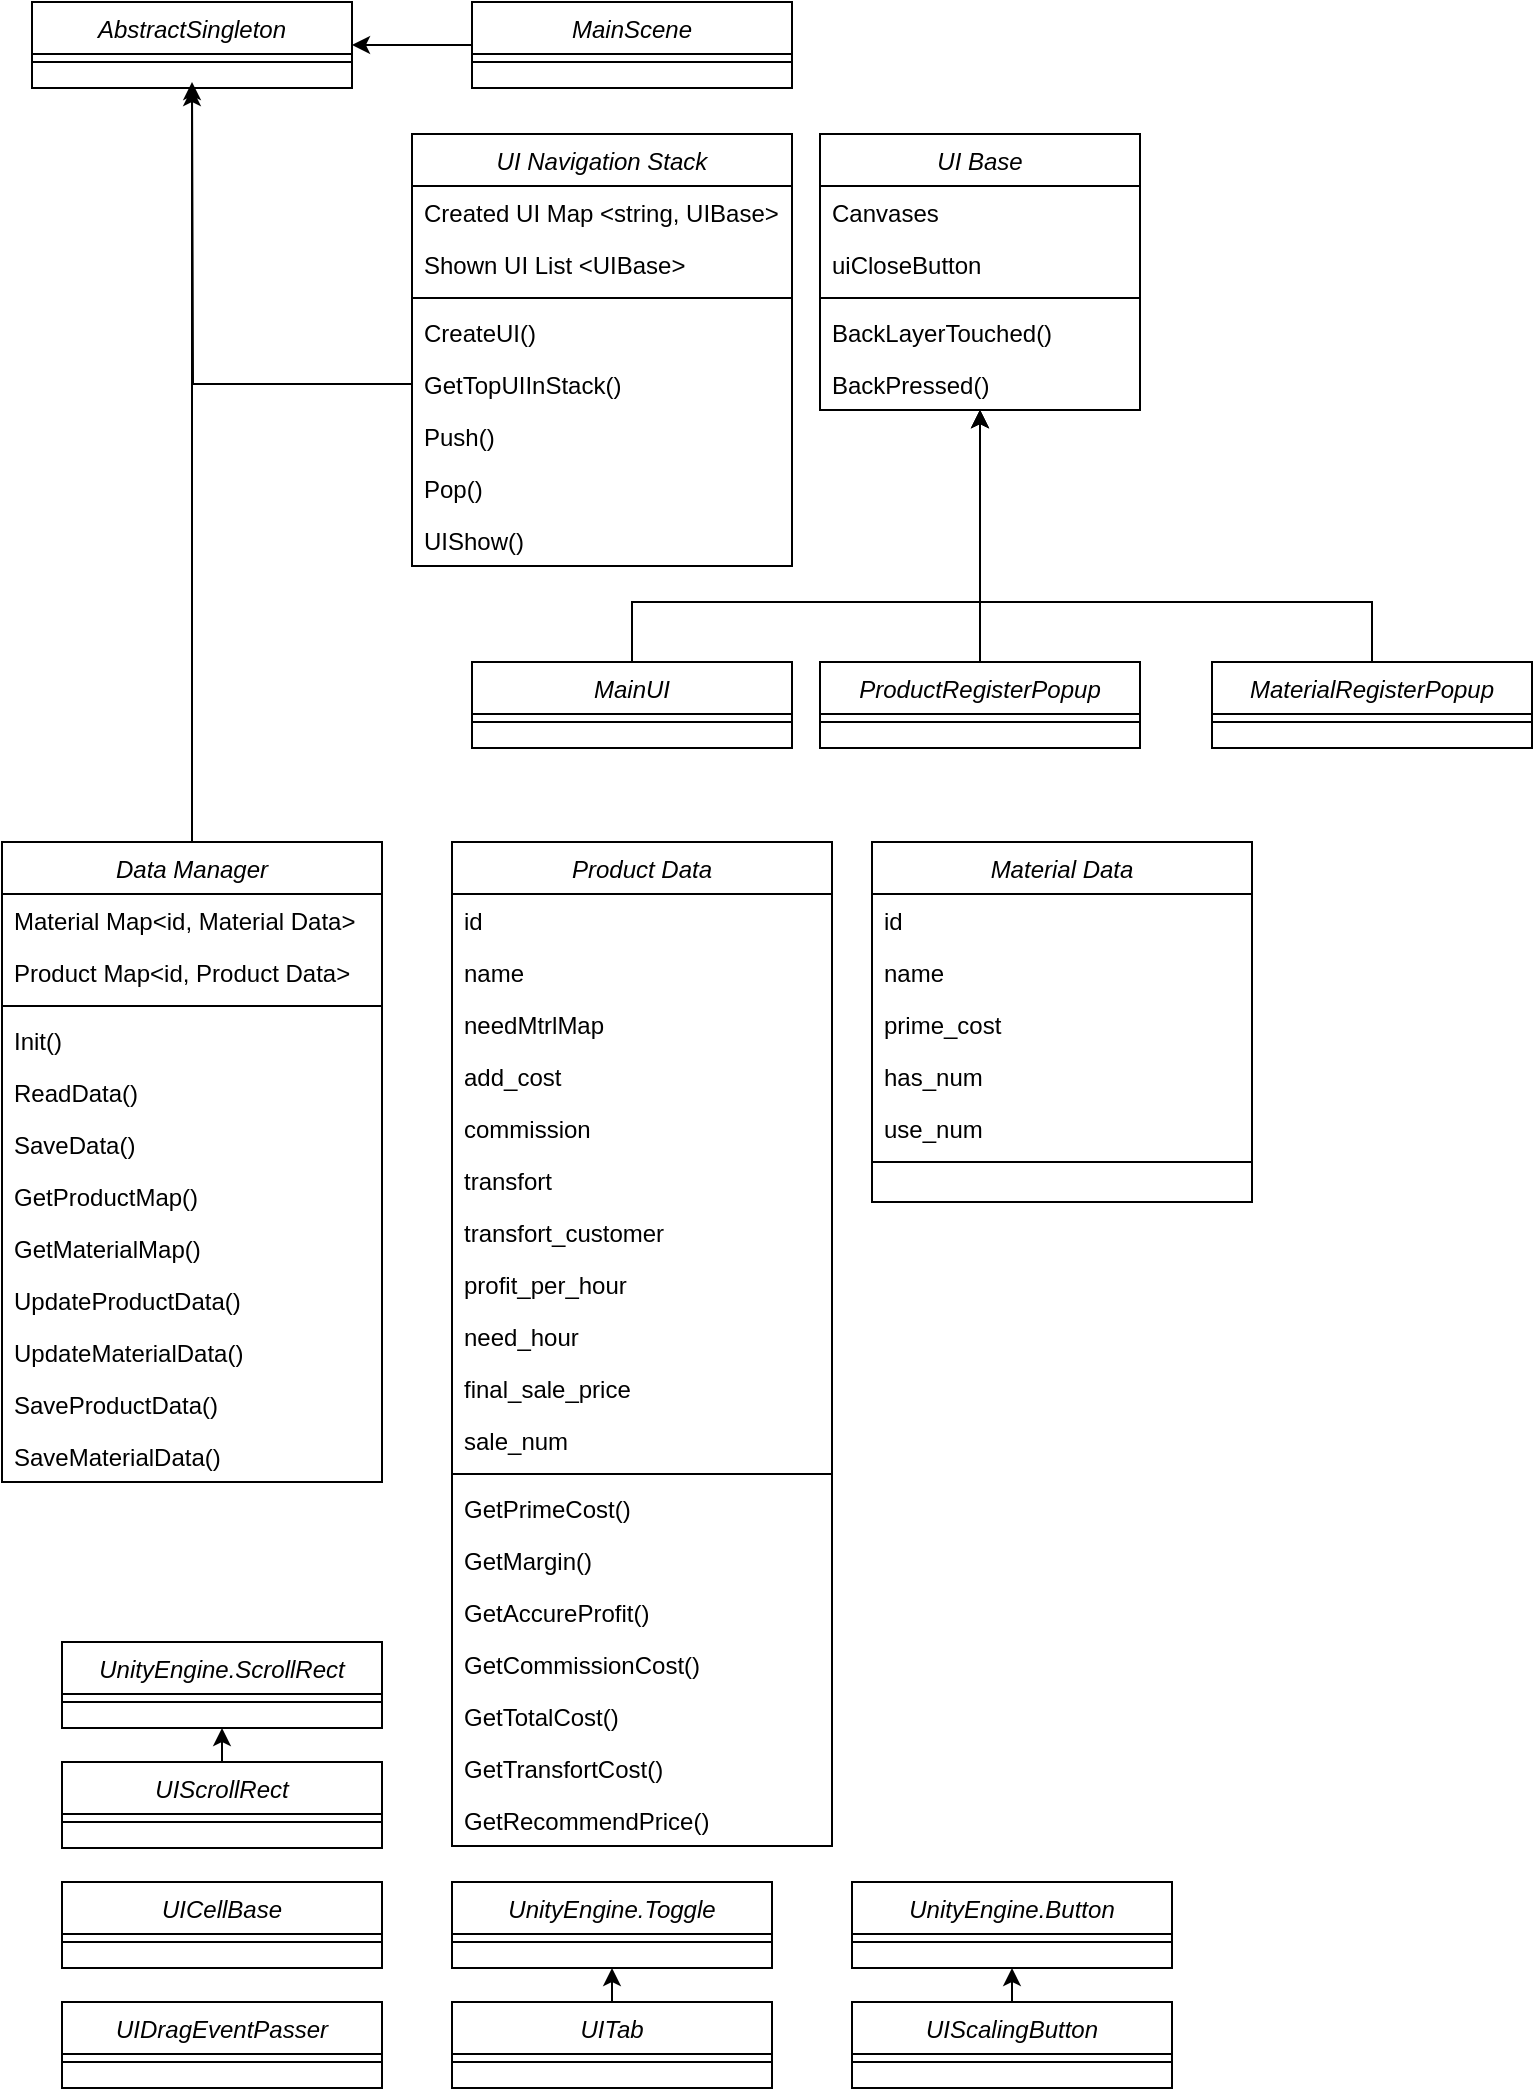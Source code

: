 <mxfile version="13.9.2" type="device"><diagram id="C5RBs43oDa-KdzZeNtuy" name="Page-1"><mxGraphModel dx="1609" dy="637" grid="1" gridSize="10" guides="1" tooltips="1" connect="1" arrows="1" fold="1" page="1" pageScale="1" pageWidth="827" pageHeight="1169" math="0" shadow="0"><root><mxCell id="WIyWlLk6GJQsqaUBKTNV-0"/><mxCell id="WIyWlLk6GJQsqaUBKTNV-1" parent="WIyWlLk6GJQsqaUBKTNV-0"/><mxCell id="NeeRvgZz9x9uVV_H_K7T-0" value="UI Navigation Stack" style="swimlane;fontStyle=2;align=center;verticalAlign=top;childLayout=stackLayout;horizontal=1;startSize=26;horizontalStack=0;resizeParent=1;resizeLast=0;collapsible=1;marginBottom=0;rounded=0;shadow=0;strokeWidth=1;" vertex="1" parent="WIyWlLk6GJQsqaUBKTNV-1"><mxGeometry x="-570" y="96" width="190" height="216" as="geometry"><mxRectangle x="230" y="140" width="160" height="26" as="alternateBounds"/></mxGeometry></mxCell><mxCell id="NeeRvgZz9x9uVV_H_K7T-1" value="Created UI Map &lt;string, UIBase&gt;" style="text;align=left;verticalAlign=top;spacingLeft=4;spacingRight=4;overflow=hidden;rotatable=0;points=[[0,0.5],[1,0.5]];portConstraint=eastwest;" vertex="1" parent="NeeRvgZz9x9uVV_H_K7T-0"><mxGeometry y="26" width="190" height="26" as="geometry"/></mxCell><mxCell id="NeeRvgZz9x9uVV_H_K7T-2" value="Shown UI List &lt;UIBase&gt;" style="text;align=left;verticalAlign=top;spacingLeft=4;spacingRight=4;overflow=hidden;rotatable=0;points=[[0,0.5],[1,0.5]];portConstraint=eastwest;rounded=0;shadow=0;html=0;" vertex="1" parent="NeeRvgZz9x9uVV_H_K7T-0"><mxGeometry y="52" width="190" height="26" as="geometry"/></mxCell><mxCell id="NeeRvgZz9x9uVV_H_K7T-4" value="" style="line;html=1;strokeWidth=1;align=left;verticalAlign=middle;spacingTop=-1;spacingLeft=3;spacingRight=3;rotatable=0;labelPosition=right;points=[];portConstraint=eastwest;" vertex="1" parent="NeeRvgZz9x9uVV_H_K7T-0"><mxGeometry y="78" width="190" height="8" as="geometry"/></mxCell><mxCell id="NeeRvgZz9x9uVV_H_K7T-5" value="CreateUI()&#10;" style="text;align=left;verticalAlign=top;spacingLeft=4;spacingRight=4;overflow=hidden;rotatable=0;points=[[0,0.5],[1,0.5]];portConstraint=eastwest;" vertex="1" parent="NeeRvgZz9x9uVV_H_K7T-0"><mxGeometry y="86" width="190" height="26" as="geometry"/></mxCell><mxCell id="NeeRvgZz9x9uVV_H_K7T-6" value="GetTopUIInStack()" style="text;align=left;verticalAlign=top;spacingLeft=4;spacingRight=4;overflow=hidden;rotatable=0;points=[[0,0.5],[1,0.5]];portConstraint=eastwest;" vertex="1" parent="NeeRvgZz9x9uVV_H_K7T-0"><mxGeometry y="112" width="190" height="26" as="geometry"/></mxCell><mxCell id="NeeRvgZz9x9uVV_H_K7T-10" value="Push()" style="text;align=left;verticalAlign=top;spacingLeft=4;spacingRight=4;overflow=hidden;rotatable=0;points=[[0,0.5],[1,0.5]];portConstraint=eastwest;" vertex="1" parent="NeeRvgZz9x9uVV_H_K7T-0"><mxGeometry y="138" width="190" height="26" as="geometry"/></mxCell><mxCell id="NeeRvgZz9x9uVV_H_K7T-9" value="Pop()" style="text;align=left;verticalAlign=top;spacingLeft=4;spacingRight=4;overflow=hidden;rotatable=0;points=[[0,0.5],[1,0.5]];portConstraint=eastwest;" vertex="1" parent="NeeRvgZz9x9uVV_H_K7T-0"><mxGeometry y="164" width="190" height="26" as="geometry"/></mxCell><mxCell id="NeeRvgZz9x9uVV_H_K7T-8" value="UIShow()" style="text;align=left;verticalAlign=top;spacingLeft=4;spacingRight=4;overflow=hidden;rotatable=0;points=[[0,0.5],[1,0.5]];portConstraint=eastwest;" vertex="1" parent="NeeRvgZz9x9uVV_H_K7T-0"><mxGeometry y="190" width="190" height="26" as="geometry"/></mxCell><mxCell id="NeeRvgZz9x9uVV_H_K7T-11" value="UI Base" style="swimlane;fontStyle=2;align=center;verticalAlign=top;childLayout=stackLayout;horizontal=1;startSize=26;horizontalStack=0;resizeParent=1;resizeLast=0;collapsible=1;marginBottom=0;rounded=0;shadow=0;strokeWidth=1;" vertex="1" parent="WIyWlLk6GJQsqaUBKTNV-1"><mxGeometry x="-366" y="96" width="160" height="138" as="geometry"><mxRectangle x="254" y="290" width="160" height="26" as="alternateBounds"/></mxGeometry></mxCell><mxCell id="NeeRvgZz9x9uVV_H_K7T-12" value="Canvases" style="text;align=left;verticalAlign=top;spacingLeft=4;spacingRight=4;overflow=hidden;rotatable=0;points=[[0,0.5],[1,0.5]];portConstraint=eastwest;" vertex="1" parent="NeeRvgZz9x9uVV_H_K7T-11"><mxGeometry y="26" width="160" height="26" as="geometry"/></mxCell><mxCell id="NeeRvgZz9x9uVV_H_K7T-13" value="uiCloseButton" style="text;align=left;verticalAlign=top;spacingLeft=4;spacingRight=4;overflow=hidden;rotatable=0;points=[[0,0.5],[1,0.5]];portConstraint=eastwest;rounded=0;shadow=0;html=0;" vertex="1" parent="NeeRvgZz9x9uVV_H_K7T-11"><mxGeometry y="52" width="160" height="26" as="geometry"/></mxCell><mxCell id="NeeRvgZz9x9uVV_H_K7T-15" value="" style="line;html=1;strokeWidth=1;align=left;verticalAlign=middle;spacingTop=-1;spacingLeft=3;spacingRight=3;rotatable=0;labelPosition=right;points=[];portConstraint=eastwest;" vertex="1" parent="NeeRvgZz9x9uVV_H_K7T-11"><mxGeometry y="78" width="160" height="8" as="geometry"/></mxCell><mxCell id="NeeRvgZz9x9uVV_H_K7T-16" value="BackLayerTouched()" style="text;align=left;verticalAlign=top;spacingLeft=4;spacingRight=4;overflow=hidden;rotatable=0;points=[[0,0.5],[1,0.5]];portConstraint=eastwest;" vertex="1" parent="NeeRvgZz9x9uVV_H_K7T-11"><mxGeometry y="86" width="160" height="26" as="geometry"/></mxCell><mxCell id="NeeRvgZz9x9uVV_H_K7T-20" value="BackPressed()" style="text;align=left;verticalAlign=top;spacingLeft=4;spacingRight=4;overflow=hidden;rotatable=0;points=[[0,0.5],[1,0.5]];portConstraint=eastwest;" vertex="1" parent="NeeRvgZz9x9uVV_H_K7T-11"><mxGeometry y="112" width="160" height="26" as="geometry"/></mxCell><mxCell id="NeeRvgZz9x9uVV_H_K7T-117" style="edgeStyle=orthogonalEdgeStyle;rounded=0;orthogonalLoop=1;jettySize=auto;html=1;exitX=0.5;exitY=0;exitDx=0;exitDy=0;" edge="1" parent="WIyWlLk6GJQsqaUBKTNV-1" source="NeeRvgZz9x9uVV_H_K7T-21" target="NeeRvgZz9x9uVV_H_K7T-11"><mxGeometry relative="1" as="geometry"><Array as="points"><mxPoint x="-460" y="330"/><mxPoint x="-286" y="330"/></Array></mxGeometry></mxCell><mxCell id="NeeRvgZz9x9uVV_H_K7T-21" value="MainUI" style="swimlane;fontStyle=2;align=center;verticalAlign=top;childLayout=stackLayout;horizontal=1;startSize=26;horizontalStack=0;resizeParent=1;resizeLast=0;collapsible=1;marginBottom=0;rounded=0;shadow=0;strokeWidth=1;" vertex="1" parent="WIyWlLk6GJQsqaUBKTNV-1"><mxGeometry x="-540" y="360" width="160" height="43" as="geometry"><mxRectangle x="230" y="140" width="160" height="26" as="alternateBounds"/></mxGeometry></mxCell><mxCell id="NeeRvgZz9x9uVV_H_K7T-25" value="" style="line;html=1;strokeWidth=1;align=left;verticalAlign=middle;spacingTop=-1;spacingLeft=3;spacingRight=3;rotatable=0;labelPosition=right;points=[];portConstraint=eastwest;" vertex="1" parent="NeeRvgZz9x9uVV_H_K7T-21"><mxGeometry y="26" width="160" height="8" as="geometry"/></mxCell><mxCell id="NeeRvgZz9x9uVV_H_K7T-118" style="edgeStyle=orthogonalEdgeStyle;rounded=0;orthogonalLoop=1;jettySize=auto;html=1;exitX=0.5;exitY=0;exitDx=0;exitDy=0;" edge="1" parent="WIyWlLk6GJQsqaUBKTNV-1" source="NeeRvgZz9x9uVV_H_K7T-34" target="NeeRvgZz9x9uVV_H_K7T-11"><mxGeometry relative="1" as="geometry"/></mxCell><mxCell id="NeeRvgZz9x9uVV_H_K7T-34" value="ProductRegisterPopup" style="swimlane;fontStyle=2;align=center;verticalAlign=top;childLayout=stackLayout;horizontal=1;startSize=26;horizontalStack=0;resizeParent=1;resizeLast=0;collapsible=1;marginBottom=0;rounded=0;shadow=0;strokeWidth=1;" vertex="1" parent="WIyWlLk6GJQsqaUBKTNV-1"><mxGeometry x="-366" y="360" width="160" height="43" as="geometry"><mxRectangle x="230" y="140" width="160" height="26" as="alternateBounds"/></mxGeometry></mxCell><mxCell id="NeeRvgZz9x9uVV_H_K7T-35" value="" style="line;html=1;strokeWidth=1;align=left;verticalAlign=middle;spacingTop=-1;spacingLeft=3;spacingRight=3;rotatable=0;labelPosition=right;points=[];portConstraint=eastwest;" vertex="1" parent="NeeRvgZz9x9uVV_H_K7T-34"><mxGeometry y="26" width="160" height="8" as="geometry"/></mxCell><mxCell id="NeeRvgZz9x9uVV_H_K7T-119" style="edgeStyle=orthogonalEdgeStyle;rounded=0;orthogonalLoop=1;jettySize=auto;html=1;exitX=0.5;exitY=0;exitDx=0;exitDy=0;" edge="1" parent="WIyWlLk6GJQsqaUBKTNV-1" source="NeeRvgZz9x9uVV_H_K7T-37" target="NeeRvgZz9x9uVV_H_K7T-11"><mxGeometry relative="1" as="geometry"><Array as="points"><mxPoint x="-90" y="330"/><mxPoint x="-286" y="330"/></Array></mxGeometry></mxCell><mxCell id="NeeRvgZz9x9uVV_H_K7T-37" value="MaterialRegisterPopup" style="swimlane;fontStyle=2;align=center;verticalAlign=top;childLayout=stackLayout;horizontal=1;startSize=26;horizontalStack=0;resizeParent=1;resizeLast=0;collapsible=1;marginBottom=0;rounded=0;shadow=0;strokeWidth=1;" vertex="1" parent="WIyWlLk6GJQsqaUBKTNV-1"><mxGeometry x="-170" y="360" width="160" height="43" as="geometry"><mxRectangle x="230" y="140" width="160" height="26" as="alternateBounds"/></mxGeometry></mxCell><mxCell id="NeeRvgZz9x9uVV_H_K7T-38" value="" style="line;html=1;strokeWidth=1;align=left;verticalAlign=middle;spacingTop=-1;spacingLeft=3;spacingRight=3;rotatable=0;labelPosition=right;points=[];portConstraint=eastwest;" vertex="1" parent="NeeRvgZz9x9uVV_H_K7T-37"><mxGeometry y="26" width="160" height="8" as="geometry"/></mxCell><mxCell id="NeeRvgZz9x9uVV_H_K7T-114" style="edgeStyle=orthogonalEdgeStyle;rounded=0;orthogonalLoop=1;jettySize=auto;html=1;exitX=0.5;exitY=0;exitDx=0;exitDy=0;entryX=0.5;entryY=1;entryDx=0;entryDy=0;" edge="1" parent="WIyWlLk6GJQsqaUBKTNV-1" source="NeeRvgZz9x9uVV_H_K7T-40" target="NeeRvgZz9x9uVV_H_K7T-110"><mxGeometry relative="1" as="geometry"/></mxCell><mxCell id="NeeRvgZz9x9uVV_H_K7T-40" value="Data Manager" style="swimlane;fontStyle=2;align=center;verticalAlign=top;childLayout=stackLayout;horizontal=1;startSize=26;horizontalStack=0;resizeParent=1;resizeLast=0;collapsible=1;marginBottom=0;rounded=0;shadow=0;strokeWidth=1;" vertex="1" parent="WIyWlLk6GJQsqaUBKTNV-1"><mxGeometry x="-775" y="450" width="190" height="320" as="geometry"><mxRectangle x="230" y="140" width="160" height="26" as="alternateBounds"/></mxGeometry></mxCell><mxCell id="NeeRvgZz9x9uVV_H_K7T-41" value="Material Map&lt;id, Material Data&gt;" style="text;align=left;verticalAlign=top;spacingLeft=4;spacingRight=4;overflow=hidden;rotatable=0;points=[[0,0.5],[1,0.5]];portConstraint=eastwest;" vertex="1" parent="NeeRvgZz9x9uVV_H_K7T-40"><mxGeometry y="26" width="190" height="26" as="geometry"/></mxCell><mxCell id="NeeRvgZz9x9uVV_H_K7T-42" value="Product Map&lt;id, Product Data&gt;" style="text;align=left;verticalAlign=top;spacingLeft=4;spacingRight=4;overflow=hidden;rotatable=0;points=[[0,0.5],[1,0.5]];portConstraint=eastwest;rounded=0;shadow=0;html=0;" vertex="1" parent="NeeRvgZz9x9uVV_H_K7T-40"><mxGeometry y="52" width="190" height="26" as="geometry"/></mxCell><mxCell id="NeeRvgZz9x9uVV_H_K7T-43" value="" style="line;html=1;strokeWidth=1;align=left;verticalAlign=middle;spacingTop=-1;spacingLeft=3;spacingRight=3;rotatable=0;labelPosition=right;points=[];portConstraint=eastwest;" vertex="1" parent="NeeRvgZz9x9uVV_H_K7T-40"><mxGeometry y="78" width="190" height="8" as="geometry"/></mxCell><mxCell id="NeeRvgZz9x9uVV_H_K7T-44" value="Init()" style="text;align=left;verticalAlign=top;spacingLeft=4;spacingRight=4;overflow=hidden;rotatable=0;points=[[0,0.5],[1,0.5]];portConstraint=eastwest;" vertex="1" parent="NeeRvgZz9x9uVV_H_K7T-40"><mxGeometry y="86" width="190" height="26" as="geometry"/></mxCell><mxCell id="NeeRvgZz9x9uVV_H_K7T-45" value="ReadData()" style="text;align=left;verticalAlign=top;spacingLeft=4;spacingRight=4;overflow=hidden;rotatable=0;points=[[0,0.5],[1,0.5]];portConstraint=eastwest;" vertex="1" parent="NeeRvgZz9x9uVV_H_K7T-40"><mxGeometry y="112" width="190" height="26" as="geometry"/></mxCell><mxCell id="NeeRvgZz9x9uVV_H_K7T-46" value="SaveData()" style="text;align=left;verticalAlign=top;spacingLeft=4;spacingRight=4;overflow=hidden;rotatable=0;points=[[0,0.5],[1,0.5]];portConstraint=eastwest;" vertex="1" parent="NeeRvgZz9x9uVV_H_K7T-40"><mxGeometry y="138" width="190" height="26" as="geometry"/></mxCell><mxCell id="NeeRvgZz9x9uVV_H_K7T-47" value="GetProductMap()" style="text;align=left;verticalAlign=top;spacingLeft=4;spacingRight=4;overflow=hidden;rotatable=0;points=[[0,0.5],[1,0.5]];portConstraint=eastwest;" vertex="1" parent="NeeRvgZz9x9uVV_H_K7T-40"><mxGeometry y="164" width="190" height="26" as="geometry"/></mxCell><mxCell id="NeeRvgZz9x9uVV_H_K7T-49" value="GetMaterialMap()" style="text;align=left;verticalAlign=top;spacingLeft=4;spacingRight=4;overflow=hidden;rotatable=0;points=[[0,0.5],[1,0.5]];portConstraint=eastwest;" vertex="1" parent="NeeRvgZz9x9uVV_H_K7T-40"><mxGeometry y="190" width="190" height="26" as="geometry"/></mxCell><mxCell id="NeeRvgZz9x9uVV_H_K7T-52" value="UpdateProductData()" style="text;align=left;verticalAlign=top;spacingLeft=4;spacingRight=4;overflow=hidden;rotatable=0;points=[[0,0.5],[1,0.5]];portConstraint=eastwest;" vertex="1" parent="NeeRvgZz9x9uVV_H_K7T-40"><mxGeometry y="216" width="190" height="26" as="geometry"/></mxCell><mxCell id="NeeRvgZz9x9uVV_H_K7T-51" value="UpdateMaterialData()" style="text;align=left;verticalAlign=top;spacingLeft=4;spacingRight=4;overflow=hidden;rotatable=0;points=[[0,0.5],[1,0.5]];portConstraint=eastwest;" vertex="1" parent="NeeRvgZz9x9uVV_H_K7T-40"><mxGeometry y="242" width="190" height="26" as="geometry"/></mxCell><mxCell id="NeeRvgZz9x9uVV_H_K7T-50" value="SaveProductData()" style="text;align=left;verticalAlign=top;spacingLeft=4;spacingRight=4;overflow=hidden;rotatable=0;points=[[0,0.5],[1,0.5]];portConstraint=eastwest;" vertex="1" parent="NeeRvgZz9x9uVV_H_K7T-40"><mxGeometry y="268" width="190" height="26" as="geometry"/></mxCell><mxCell id="NeeRvgZz9x9uVV_H_K7T-48" value="SaveMaterialData()" style="text;align=left;verticalAlign=top;spacingLeft=4;spacingRight=4;overflow=hidden;rotatable=0;points=[[0,0.5],[1,0.5]];portConstraint=eastwest;" vertex="1" parent="NeeRvgZz9x9uVV_H_K7T-40"><mxGeometry y="294" width="190" height="26" as="geometry"/></mxCell><mxCell id="NeeRvgZz9x9uVV_H_K7T-53" value="Product Data" style="swimlane;fontStyle=2;align=center;verticalAlign=top;childLayout=stackLayout;horizontal=1;startSize=26;horizontalStack=0;resizeParent=1;resizeLast=0;collapsible=1;marginBottom=0;rounded=0;shadow=0;strokeWidth=1;" vertex="1" parent="WIyWlLk6GJQsqaUBKTNV-1"><mxGeometry x="-550" y="450" width="190" height="502" as="geometry"><mxRectangle x="230" y="140" width="160" height="26" as="alternateBounds"/></mxGeometry></mxCell><mxCell id="NeeRvgZz9x9uVV_H_K7T-73" value="id" style="text;align=left;verticalAlign=top;spacingLeft=4;spacingRight=4;overflow=hidden;rotatable=0;points=[[0,0.5],[1,0.5]];portConstraint=eastwest;" vertex="1" parent="NeeRvgZz9x9uVV_H_K7T-53"><mxGeometry y="26" width="190" height="26" as="geometry"/></mxCell><mxCell id="NeeRvgZz9x9uVV_H_K7T-54" value="name" style="text;align=left;verticalAlign=top;spacingLeft=4;spacingRight=4;overflow=hidden;rotatable=0;points=[[0,0.5],[1,0.5]];portConstraint=eastwest;" vertex="1" parent="NeeRvgZz9x9uVV_H_K7T-53"><mxGeometry y="52" width="190" height="26" as="geometry"/></mxCell><mxCell id="NeeRvgZz9x9uVV_H_K7T-67" value="needMtrlMap" style="text;align=left;verticalAlign=top;spacingLeft=4;spacingRight=4;overflow=hidden;rotatable=0;points=[[0,0.5],[1,0.5]];portConstraint=eastwest;rounded=0;shadow=0;html=0;" vertex="1" parent="NeeRvgZz9x9uVV_H_K7T-53"><mxGeometry y="78" width="190" height="26" as="geometry"/></mxCell><mxCell id="NeeRvgZz9x9uVV_H_K7T-69" value="add_cost" style="text;align=left;verticalAlign=top;spacingLeft=4;spacingRight=4;overflow=hidden;rotatable=0;points=[[0,0.5],[1,0.5]];portConstraint=eastwest;rounded=0;shadow=0;html=0;" vertex="1" parent="NeeRvgZz9x9uVV_H_K7T-53"><mxGeometry y="104" width="190" height="26" as="geometry"/></mxCell><mxCell id="NeeRvgZz9x9uVV_H_K7T-68" value="commission" style="text;align=left;verticalAlign=top;spacingLeft=4;spacingRight=4;overflow=hidden;rotatable=0;points=[[0,0.5],[1,0.5]];portConstraint=eastwest;rounded=0;shadow=0;html=0;" vertex="1" parent="NeeRvgZz9x9uVV_H_K7T-53"><mxGeometry y="130" width="190" height="26" as="geometry"/></mxCell><mxCell id="NeeRvgZz9x9uVV_H_K7T-66" value="transfort" style="text;align=left;verticalAlign=top;spacingLeft=4;spacingRight=4;overflow=hidden;rotatable=0;points=[[0,0.5],[1,0.5]];portConstraint=eastwest;rounded=0;shadow=0;html=0;" vertex="1" parent="NeeRvgZz9x9uVV_H_K7T-53"><mxGeometry y="156" width="190" height="26" as="geometry"/></mxCell><mxCell id="NeeRvgZz9x9uVV_H_K7T-70" value="transfort_customer" style="text;align=left;verticalAlign=top;spacingLeft=4;spacingRight=4;overflow=hidden;rotatable=0;points=[[0,0.5],[1,0.5]];portConstraint=eastwest;rounded=0;shadow=0;html=0;" vertex="1" parent="NeeRvgZz9x9uVV_H_K7T-53"><mxGeometry y="182" width="190" height="26" as="geometry"/></mxCell><mxCell id="NeeRvgZz9x9uVV_H_K7T-72" value="profit_per_hour" style="text;align=left;verticalAlign=top;spacingLeft=4;spacingRight=4;overflow=hidden;rotatable=0;points=[[0,0.5],[1,0.5]];portConstraint=eastwest;rounded=0;shadow=0;html=0;" vertex="1" parent="NeeRvgZz9x9uVV_H_K7T-53"><mxGeometry y="208" width="190" height="26" as="geometry"/></mxCell><mxCell id="NeeRvgZz9x9uVV_H_K7T-71" value="need_hour" style="text;align=left;verticalAlign=top;spacingLeft=4;spacingRight=4;overflow=hidden;rotatable=0;points=[[0,0.5],[1,0.5]];portConstraint=eastwest;rounded=0;shadow=0;html=0;" vertex="1" parent="NeeRvgZz9x9uVV_H_K7T-53"><mxGeometry y="234" width="190" height="26" as="geometry"/></mxCell><mxCell id="NeeRvgZz9x9uVV_H_K7T-93" value="final_sale_price" style="text;align=left;verticalAlign=top;spacingLeft=4;spacingRight=4;overflow=hidden;rotatable=0;points=[[0,0.5],[1,0.5]];portConstraint=eastwest;rounded=0;shadow=0;html=0;" vertex="1" parent="NeeRvgZz9x9uVV_H_K7T-53"><mxGeometry y="260" width="190" height="26" as="geometry"/></mxCell><mxCell id="NeeRvgZz9x9uVV_H_K7T-55" value="sale_num" style="text;align=left;verticalAlign=top;spacingLeft=4;spacingRight=4;overflow=hidden;rotatable=0;points=[[0,0.5],[1,0.5]];portConstraint=eastwest;rounded=0;shadow=0;html=0;" vertex="1" parent="NeeRvgZz9x9uVV_H_K7T-53"><mxGeometry y="286" width="190" height="26" as="geometry"/></mxCell><mxCell id="NeeRvgZz9x9uVV_H_K7T-56" value="" style="line;html=1;strokeWidth=1;align=left;verticalAlign=middle;spacingTop=-1;spacingLeft=3;spacingRight=3;rotatable=0;labelPosition=right;points=[];portConstraint=eastwest;" vertex="1" parent="NeeRvgZz9x9uVV_H_K7T-53"><mxGeometry y="312" width="190" height="8" as="geometry"/></mxCell><mxCell id="NeeRvgZz9x9uVV_H_K7T-57" value="GetPrimeCost()" style="text;align=left;verticalAlign=top;spacingLeft=4;spacingRight=4;overflow=hidden;rotatable=0;points=[[0,0.5],[1,0.5]];portConstraint=eastwest;" vertex="1" parent="NeeRvgZz9x9uVV_H_K7T-53"><mxGeometry y="320" width="190" height="26" as="geometry"/></mxCell><mxCell id="NeeRvgZz9x9uVV_H_K7T-58" value="GetMargin()" style="text;align=left;verticalAlign=top;spacingLeft=4;spacingRight=4;overflow=hidden;rotatable=0;points=[[0,0.5],[1,0.5]];portConstraint=eastwest;" vertex="1" parent="NeeRvgZz9x9uVV_H_K7T-53"><mxGeometry y="346" width="190" height="26" as="geometry"/></mxCell><mxCell id="NeeRvgZz9x9uVV_H_K7T-59" value="GetAccureProfit()" style="text;align=left;verticalAlign=top;spacingLeft=4;spacingRight=4;overflow=hidden;rotatable=0;points=[[0,0.5],[1,0.5]];portConstraint=eastwest;" vertex="1" parent="NeeRvgZz9x9uVV_H_K7T-53"><mxGeometry y="372" width="190" height="26" as="geometry"/></mxCell><mxCell id="NeeRvgZz9x9uVV_H_K7T-60" value="GetCommissionCost()" style="text;align=left;verticalAlign=top;spacingLeft=4;spacingRight=4;overflow=hidden;rotatable=0;points=[[0,0.5],[1,0.5]];portConstraint=eastwest;" vertex="1" parent="NeeRvgZz9x9uVV_H_K7T-53"><mxGeometry y="398" width="190" height="26" as="geometry"/></mxCell><mxCell id="NeeRvgZz9x9uVV_H_K7T-61" value="GetTotalCost()" style="text;align=left;verticalAlign=top;spacingLeft=4;spacingRight=4;overflow=hidden;rotatable=0;points=[[0,0.5],[1,0.5]];portConstraint=eastwest;" vertex="1" parent="NeeRvgZz9x9uVV_H_K7T-53"><mxGeometry y="424" width="190" height="26" as="geometry"/></mxCell><mxCell id="NeeRvgZz9x9uVV_H_K7T-62" value="GetTransfortCost()" style="text;align=left;verticalAlign=top;spacingLeft=4;spacingRight=4;overflow=hidden;rotatable=0;points=[[0,0.5],[1,0.5]];portConstraint=eastwest;" vertex="1" parent="NeeRvgZz9x9uVV_H_K7T-53"><mxGeometry y="450" width="190" height="26" as="geometry"/></mxCell><mxCell id="NeeRvgZz9x9uVV_H_K7T-63" value="GetRecommendPrice()" style="text;align=left;verticalAlign=top;spacingLeft=4;spacingRight=4;overflow=hidden;rotatable=0;points=[[0,0.5],[1,0.5]];portConstraint=eastwest;" vertex="1" parent="NeeRvgZz9x9uVV_H_K7T-53"><mxGeometry y="476" width="190" height="26" as="geometry"/></mxCell><mxCell id="NeeRvgZz9x9uVV_H_K7T-74" value="Material Data" style="swimlane;fontStyle=2;align=center;verticalAlign=top;childLayout=stackLayout;horizontal=1;startSize=26;horizontalStack=0;resizeParent=1;resizeLast=0;collapsible=1;marginBottom=0;rounded=0;shadow=0;strokeWidth=1;" vertex="1" parent="WIyWlLk6GJQsqaUBKTNV-1"><mxGeometry x="-340" y="450" width="190" height="180" as="geometry"><mxRectangle x="230" y="140" width="160" height="26" as="alternateBounds"/></mxGeometry></mxCell><mxCell id="NeeRvgZz9x9uVV_H_K7T-75" value="id" style="text;align=left;verticalAlign=top;spacingLeft=4;spacingRight=4;overflow=hidden;rotatable=0;points=[[0,0.5],[1,0.5]];portConstraint=eastwest;" vertex="1" parent="NeeRvgZz9x9uVV_H_K7T-74"><mxGeometry y="26" width="190" height="26" as="geometry"/></mxCell><mxCell id="NeeRvgZz9x9uVV_H_K7T-76" value="name" style="text;align=left;verticalAlign=top;spacingLeft=4;spacingRight=4;overflow=hidden;rotatable=0;points=[[0,0.5],[1,0.5]];portConstraint=eastwest;" vertex="1" parent="NeeRvgZz9x9uVV_H_K7T-74"><mxGeometry y="52" width="190" height="26" as="geometry"/></mxCell><mxCell id="NeeRvgZz9x9uVV_H_K7T-77" value="prime_cost" style="text;align=left;verticalAlign=top;spacingLeft=4;spacingRight=4;overflow=hidden;rotatable=0;points=[[0,0.5],[1,0.5]];portConstraint=eastwest;rounded=0;shadow=0;html=0;" vertex="1" parent="NeeRvgZz9x9uVV_H_K7T-74"><mxGeometry y="78" width="190" height="26" as="geometry"/></mxCell><mxCell id="NeeRvgZz9x9uVV_H_K7T-78" value="has_num" style="text;align=left;verticalAlign=top;spacingLeft=4;spacingRight=4;overflow=hidden;rotatable=0;points=[[0,0.5],[1,0.5]];portConstraint=eastwest;rounded=0;shadow=0;html=0;" vertex="1" parent="NeeRvgZz9x9uVV_H_K7T-74"><mxGeometry y="104" width="190" height="26" as="geometry"/></mxCell><mxCell id="NeeRvgZz9x9uVV_H_K7T-79" value="use_num" style="text;align=left;verticalAlign=top;spacingLeft=4;spacingRight=4;overflow=hidden;rotatable=0;points=[[0,0.5],[1,0.5]];portConstraint=eastwest;rounded=0;shadow=0;html=0;" vertex="1" parent="NeeRvgZz9x9uVV_H_K7T-74"><mxGeometry y="130" width="190" height="26" as="geometry"/></mxCell><mxCell id="NeeRvgZz9x9uVV_H_K7T-85" value="" style="line;html=1;strokeWidth=1;align=left;verticalAlign=middle;spacingTop=-1;spacingLeft=3;spacingRight=3;rotatable=0;labelPosition=right;points=[];portConstraint=eastwest;" vertex="1" parent="NeeRvgZz9x9uVV_H_K7T-74"><mxGeometry y="156" width="190" height="8" as="geometry"/></mxCell><mxCell id="NeeRvgZz9x9uVV_H_K7T-95" value="UnityEngine.ScrollRect" style="swimlane;fontStyle=2;align=center;verticalAlign=top;childLayout=stackLayout;horizontal=1;startSize=26;horizontalStack=0;resizeParent=1;resizeLast=0;collapsible=1;marginBottom=0;rounded=0;shadow=0;strokeWidth=1;" vertex="1" parent="WIyWlLk6GJQsqaUBKTNV-1"><mxGeometry x="-745" y="850" width="160" height="43" as="geometry"><mxRectangle x="230" y="140" width="160" height="26" as="alternateBounds"/></mxGeometry></mxCell><mxCell id="NeeRvgZz9x9uVV_H_K7T-96" value="" style="line;html=1;strokeWidth=1;align=left;verticalAlign=middle;spacingTop=-1;spacingLeft=3;spacingRight=3;rotatable=0;labelPosition=right;points=[];portConstraint=eastwest;" vertex="1" parent="NeeRvgZz9x9uVV_H_K7T-95"><mxGeometry y="26" width="160" height="8" as="geometry"/></mxCell><mxCell id="NeeRvgZz9x9uVV_H_K7T-100" style="edgeStyle=orthogonalEdgeStyle;rounded=0;orthogonalLoop=1;jettySize=auto;html=1;exitX=0.5;exitY=0;exitDx=0;exitDy=0;entryX=0.5;entryY=1;entryDx=0;entryDy=0;" edge="1" parent="WIyWlLk6GJQsqaUBKTNV-1" source="NeeRvgZz9x9uVV_H_K7T-97" target="NeeRvgZz9x9uVV_H_K7T-95"><mxGeometry relative="1" as="geometry"/></mxCell><mxCell id="NeeRvgZz9x9uVV_H_K7T-97" value="UIScrollRect" style="swimlane;fontStyle=2;align=center;verticalAlign=top;childLayout=stackLayout;horizontal=1;startSize=26;horizontalStack=0;resizeParent=1;resizeLast=0;collapsible=1;marginBottom=0;rounded=0;shadow=0;strokeWidth=1;" vertex="1" parent="WIyWlLk6GJQsqaUBKTNV-1"><mxGeometry x="-745" y="910" width="160" height="43" as="geometry"><mxRectangle x="230" y="140" width="160" height="26" as="alternateBounds"/></mxGeometry></mxCell><mxCell id="NeeRvgZz9x9uVV_H_K7T-98" value="" style="line;html=1;strokeWidth=1;align=left;verticalAlign=middle;spacingTop=-1;spacingLeft=3;spacingRight=3;rotatable=0;labelPosition=right;points=[];portConstraint=eastwest;" vertex="1" parent="NeeRvgZz9x9uVV_H_K7T-97"><mxGeometry y="26" width="160" height="8" as="geometry"/></mxCell><mxCell id="NeeRvgZz9x9uVV_H_K7T-101" value="UnityEngine.Toggle" style="swimlane;fontStyle=2;align=center;verticalAlign=top;childLayout=stackLayout;horizontal=1;startSize=26;horizontalStack=0;resizeParent=1;resizeLast=0;collapsible=1;marginBottom=0;rounded=0;shadow=0;strokeWidth=1;" vertex="1" parent="WIyWlLk6GJQsqaUBKTNV-1"><mxGeometry x="-550" y="970" width="160" height="43" as="geometry"><mxRectangle x="230" y="140" width="160" height="26" as="alternateBounds"/></mxGeometry></mxCell><mxCell id="NeeRvgZz9x9uVV_H_K7T-102" value="" style="line;html=1;strokeWidth=1;align=left;verticalAlign=middle;spacingTop=-1;spacingLeft=3;spacingRight=3;rotatable=0;labelPosition=right;points=[];portConstraint=eastwest;" vertex="1" parent="NeeRvgZz9x9uVV_H_K7T-101"><mxGeometry y="26" width="160" height="8" as="geometry"/></mxCell><mxCell id="NeeRvgZz9x9uVV_H_K7T-103" style="edgeStyle=orthogonalEdgeStyle;rounded=0;orthogonalLoop=1;jettySize=auto;html=1;exitX=0.5;exitY=0;exitDx=0;exitDy=0;entryX=0.5;entryY=1;entryDx=0;entryDy=0;" edge="1" parent="WIyWlLk6GJQsqaUBKTNV-1" source="NeeRvgZz9x9uVV_H_K7T-104" target="NeeRvgZz9x9uVV_H_K7T-101"><mxGeometry relative="1" as="geometry"/></mxCell><mxCell id="NeeRvgZz9x9uVV_H_K7T-104" value="UITab" style="swimlane;fontStyle=2;align=center;verticalAlign=top;childLayout=stackLayout;horizontal=1;startSize=26;horizontalStack=0;resizeParent=1;resizeLast=0;collapsible=1;marginBottom=0;rounded=0;shadow=0;strokeWidth=1;" vertex="1" parent="WIyWlLk6GJQsqaUBKTNV-1"><mxGeometry x="-550" y="1030" width="160" height="43" as="geometry"><mxRectangle x="230" y="140" width="160" height="26" as="alternateBounds"/></mxGeometry></mxCell><mxCell id="NeeRvgZz9x9uVV_H_K7T-105" value="" style="line;html=1;strokeWidth=1;align=left;verticalAlign=middle;spacingTop=-1;spacingLeft=3;spacingRight=3;rotatable=0;labelPosition=right;points=[];portConstraint=eastwest;" vertex="1" parent="NeeRvgZz9x9uVV_H_K7T-104"><mxGeometry y="26" width="160" height="8" as="geometry"/></mxCell><mxCell id="NeeRvgZz9x9uVV_H_K7T-106" value="UICellBase" style="swimlane;fontStyle=2;align=center;verticalAlign=top;childLayout=stackLayout;horizontal=1;startSize=26;horizontalStack=0;resizeParent=1;resizeLast=0;collapsible=1;marginBottom=0;rounded=0;shadow=0;strokeWidth=1;" vertex="1" parent="WIyWlLk6GJQsqaUBKTNV-1"><mxGeometry x="-745" y="970" width="160" height="43" as="geometry"><mxRectangle x="230" y="140" width="160" height="26" as="alternateBounds"/></mxGeometry></mxCell><mxCell id="NeeRvgZz9x9uVV_H_K7T-107" value="" style="line;html=1;strokeWidth=1;align=left;verticalAlign=middle;spacingTop=-1;spacingLeft=3;spacingRight=3;rotatable=0;labelPosition=right;points=[];portConstraint=eastwest;" vertex="1" parent="NeeRvgZz9x9uVV_H_K7T-106"><mxGeometry y="26" width="160" height="8" as="geometry"/></mxCell><mxCell id="NeeRvgZz9x9uVV_H_K7T-108" value="UIDragEventPasser" style="swimlane;fontStyle=2;align=center;verticalAlign=top;childLayout=stackLayout;horizontal=1;startSize=26;horizontalStack=0;resizeParent=1;resizeLast=0;collapsible=1;marginBottom=0;rounded=0;shadow=0;strokeWidth=1;" vertex="1" parent="WIyWlLk6GJQsqaUBKTNV-1"><mxGeometry x="-745" y="1030" width="160" height="43" as="geometry"><mxRectangle x="230" y="140" width="160" height="26" as="alternateBounds"/></mxGeometry></mxCell><mxCell id="NeeRvgZz9x9uVV_H_K7T-109" value="" style="line;html=1;strokeWidth=1;align=left;verticalAlign=middle;spacingTop=-1;spacingLeft=3;spacingRight=3;rotatable=0;labelPosition=right;points=[];portConstraint=eastwest;" vertex="1" parent="NeeRvgZz9x9uVV_H_K7T-108"><mxGeometry y="26" width="160" height="8" as="geometry"/></mxCell><mxCell id="NeeRvgZz9x9uVV_H_K7T-110" value="AbstractSingleton&#10;" style="swimlane;fontStyle=2;align=center;verticalAlign=top;childLayout=stackLayout;horizontal=1;startSize=26;horizontalStack=0;resizeParent=1;resizeLast=0;collapsible=1;marginBottom=0;rounded=0;shadow=0;strokeWidth=1;" vertex="1" parent="WIyWlLk6GJQsqaUBKTNV-1"><mxGeometry x="-760" y="30" width="160" height="43" as="geometry"><mxRectangle x="230" y="140" width="160" height="26" as="alternateBounds"/></mxGeometry></mxCell><mxCell id="NeeRvgZz9x9uVV_H_K7T-111" value="" style="line;html=1;strokeWidth=1;align=left;verticalAlign=middle;spacingTop=-1;spacingLeft=3;spacingRight=3;rotatable=0;labelPosition=right;points=[];portConstraint=eastwest;" vertex="1" parent="NeeRvgZz9x9uVV_H_K7T-110"><mxGeometry y="26" width="160" height="8" as="geometry"/></mxCell><mxCell id="NeeRvgZz9x9uVV_H_K7T-116" style="edgeStyle=orthogonalEdgeStyle;rounded=0;orthogonalLoop=1;jettySize=auto;html=1;exitX=0;exitY=0.5;exitDx=0;exitDy=0;entryX=1;entryY=0.5;entryDx=0;entryDy=0;" edge="1" parent="WIyWlLk6GJQsqaUBKTNV-1" source="NeeRvgZz9x9uVV_H_K7T-112" target="NeeRvgZz9x9uVV_H_K7T-110"><mxGeometry relative="1" as="geometry"/></mxCell><mxCell id="NeeRvgZz9x9uVV_H_K7T-112" value="MainScene" style="swimlane;fontStyle=2;align=center;verticalAlign=top;childLayout=stackLayout;horizontal=1;startSize=26;horizontalStack=0;resizeParent=1;resizeLast=0;collapsible=1;marginBottom=0;rounded=0;shadow=0;strokeWidth=1;" vertex="1" parent="WIyWlLk6GJQsqaUBKTNV-1"><mxGeometry x="-540" y="30" width="160" height="43" as="geometry"><mxRectangle x="230" y="140" width="160" height="26" as="alternateBounds"/></mxGeometry></mxCell><mxCell id="NeeRvgZz9x9uVV_H_K7T-113" value="" style="line;html=1;strokeWidth=1;align=left;verticalAlign=middle;spacingTop=-1;spacingLeft=3;spacingRight=3;rotatable=0;labelPosition=right;points=[];portConstraint=eastwest;" vertex="1" parent="NeeRvgZz9x9uVV_H_K7T-112"><mxGeometry y="26" width="160" height="8" as="geometry"/></mxCell><mxCell id="NeeRvgZz9x9uVV_H_K7T-115" style="edgeStyle=orthogonalEdgeStyle;rounded=0;orthogonalLoop=1;jettySize=auto;html=1;exitX=0;exitY=0.5;exitDx=0;exitDy=0;" edge="1" parent="WIyWlLk6GJQsqaUBKTNV-1" source="NeeRvgZz9x9uVV_H_K7T-6"><mxGeometry relative="1" as="geometry"><mxPoint x="-680" y="70" as="targetPoint"/></mxGeometry></mxCell><mxCell id="NeeRvgZz9x9uVV_H_K7T-120" value="UnityEngine.Button" style="swimlane;fontStyle=2;align=center;verticalAlign=top;childLayout=stackLayout;horizontal=1;startSize=26;horizontalStack=0;resizeParent=1;resizeLast=0;collapsible=1;marginBottom=0;rounded=0;shadow=0;strokeWidth=1;" vertex="1" parent="WIyWlLk6GJQsqaUBKTNV-1"><mxGeometry x="-350" y="970" width="160" height="43" as="geometry"><mxRectangle x="230" y="140" width="160" height="26" as="alternateBounds"/></mxGeometry></mxCell><mxCell id="NeeRvgZz9x9uVV_H_K7T-121" value="" style="line;html=1;strokeWidth=1;align=left;verticalAlign=middle;spacingTop=-1;spacingLeft=3;spacingRight=3;rotatable=0;labelPosition=right;points=[];portConstraint=eastwest;" vertex="1" parent="NeeRvgZz9x9uVV_H_K7T-120"><mxGeometry y="26" width="160" height="8" as="geometry"/></mxCell><mxCell id="NeeRvgZz9x9uVV_H_K7T-122" style="edgeStyle=orthogonalEdgeStyle;rounded=0;orthogonalLoop=1;jettySize=auto;html=1;exitX=0.5;exitY=0;exitDx=0;exitDy=0;entryX=0.5;entryY=1;entryDx=0;entryDy=0;" edge="1" parent="WIyWlLk6GJQsqaUBKTNV-1" source="NeeRvgZz9x9uVV_H_K7T-123" target="NeeRvgZz9x9uVV_H_K7T-120"><mxGeometry relative="1" as="geometry"/></mxCell><mxCell id="NeeRvgZz9x9uVV_H_K7T-123" value="UIScalingButton" style="swimlane;fontStyle=2;align=center;verticalAlign=top;childLayout=stackLayout;horizontal=1;startSize=26;horizontalStack=0;resizeParent=1;resizeLast=0;collapsible=1;marginBottom=0;rounded=0;shadow=0;strokeWidth=1;" vertex="1" parent="WIyWlLk6GJQsqaUBKTNV-1"><mxGeometry x="-350" y="1030" width="160" height="43" as="geometry"><mxRectangle x="230" y="140" width="160" height="26" as="alternateBounds"/></mxGeometry></mxCell><mxCell id="NeeRvgZz9x9uVV_H_K7T-124" value="" style="line;html=1;strokeWidth=1;align=left;verticalAlign=middle;spacingTop=-1;spacingLeft=3;spacingRight=3;rotatable=0;labelPosition=right;points=[];portConstraint=eastwest;" vertex="1" parent="NeeRvgZz9x9uVV_H_K7T-123"><mxGeometry y="26" width="160" height="8" as="geometry"/></mxCell></root></mxGraphModel></diagram></mxfile>